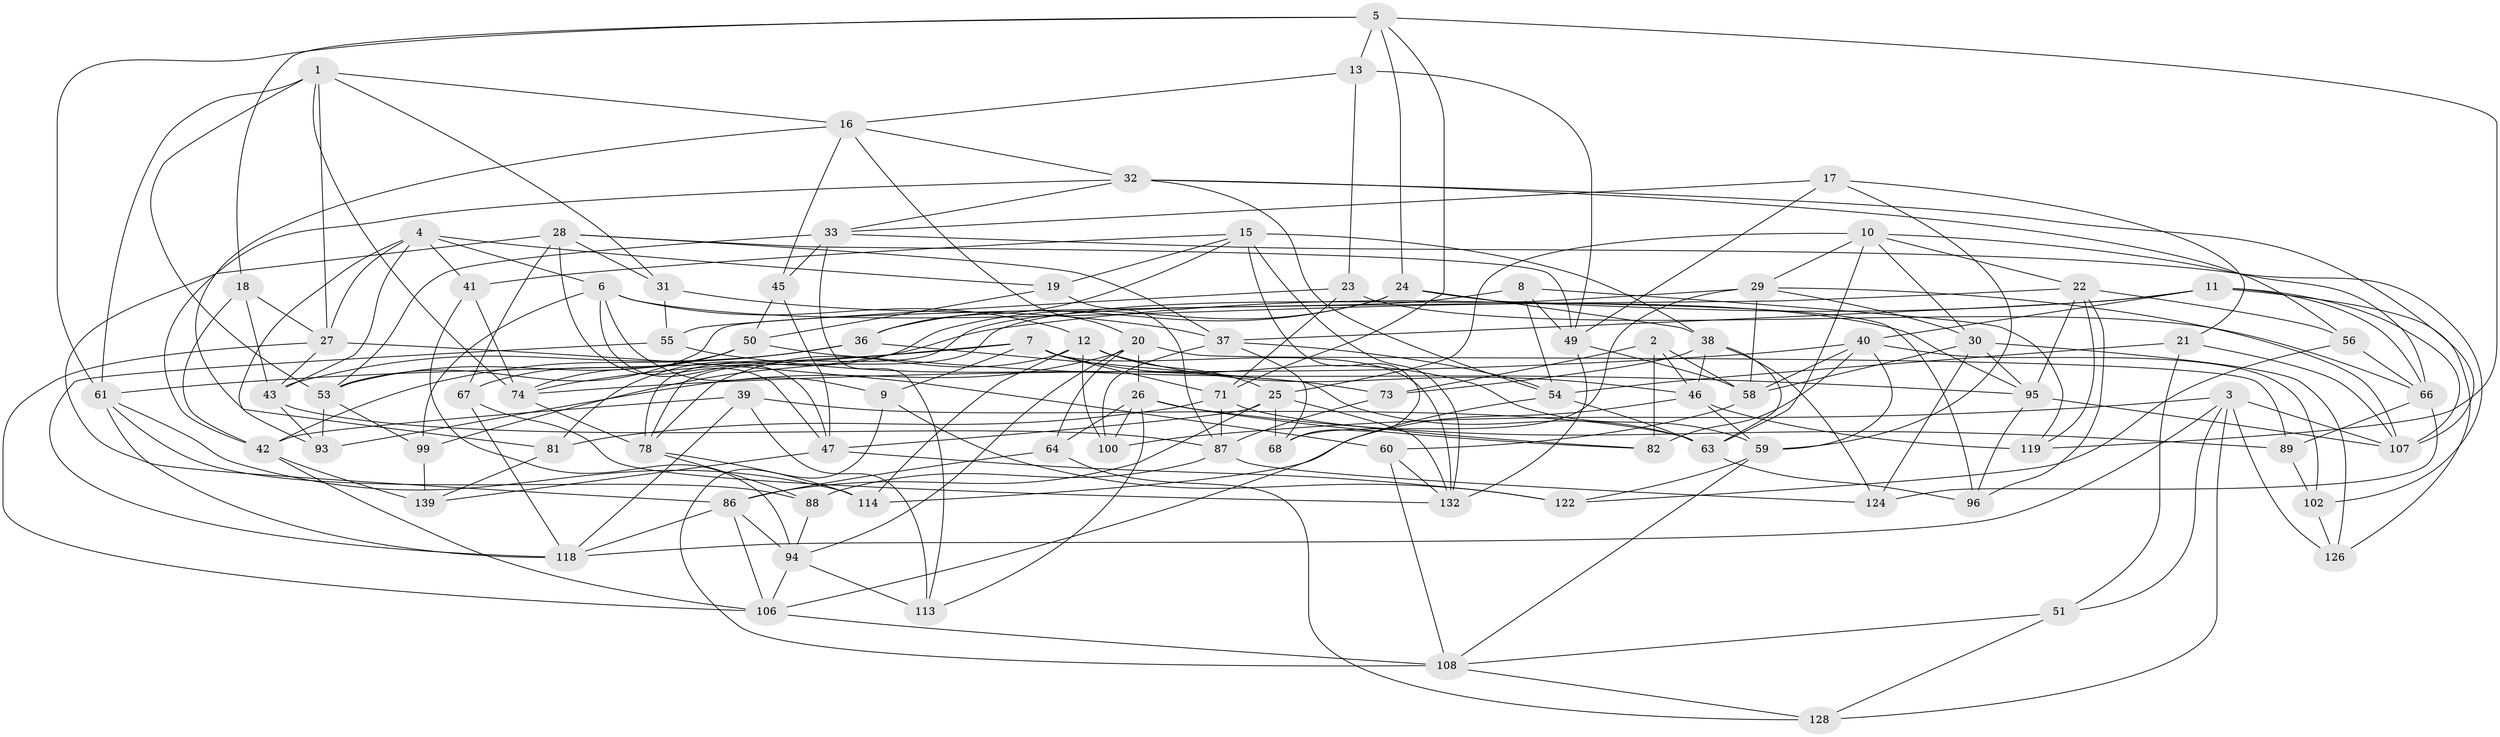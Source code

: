 // Generated by graph-tools (version 1.1) at 2025/24/03/03/25 07:24:28]
// undirected, 89 vertices, 228 edges
graph export_dot {
graph [start="1"]
  node [color=gray90,style=filled];
  1 [super="+14"];
  2;
  3 [super="+98"];
  4 [super="+112"];
  5 [super="+110"];
  6 [super="+35"];
  7 [super="+83"];
  8;
  9;
  10 [super="+34"];
  11 [super="+57"];
  12 [super="+116"];
  13;
  15 [super="+129"];
  16 [super="+48"];
  17;
  18;
  19;
  20 [super="+105"];
  21;
  22 [super="+72"];
  23;
  24 [super="+85"];
  25 [super="+123"];
  26 [super="+70"];
  27 [super="+90"];
  28 [super="+135"];
  29 [super="+92"];
  30 [super="+69"];
  31;
  32 [super="+103"];
  33 [super="+62"];
  36 [super="+115"];
  37 [super="+76"];
  38 [super="+44"];
  39;
  40 [super="+133"];
  41;
  42 [super="+65"];
  43 [super="+121"];
  45;
  46 [super="+97"];
  47 [super="+52"];
  49 [super="+75"];
  50 [super="+77"];
  51;
  53 [super="+101"];
  54 [super="+80"];
  55;
  56;
  58 [super="+120"];
  59 [super="+79"];
  60;
  61 [super="+117"];
  63 [super="+127"];
  64;
  66 [super="+138"];
  67;
  68;
  71 [super="+84"];
  73;
  74 [super="+140"];
  78 [super="+130"];
  81;
  82;
  86 [super="+91"];
  87 [super="+137"];
  88;
  89;
  93;
  94 [super="+134"];
  95 [super="+104"];
  96;
  99;
  100;
  102;
  106 [super="+109"];
  107 [super="+111"];
  108 [super="+125"];
  113;
  114;
  118 [super="+131"];
  119;
  122;
  124;
  126;
  128;
  132 [super="+136"];
  139;
  1 -- 74;
  1 -- 31;
  1 -- 27;
  1 -- 16;
  1 -- 61;
  1 -- 53;
  2 -- 73;
  2 -- 82;
  2 -- 58;
  2 -- 46;
  3 -- 100;
  3 -- 126;
  3 -- 51;
  3 -- 128;
  3 -- 118;
  3 -- 107;
  4 -- 19;
  4 -- 93;
  4 -- 6;
  4 -- 27;
  4 -- 41;
  4 -- 43;
  5 -- 71;
  5 -- 24;
  5 -- 61;
  5 -- 18;
  5 -- 13;
  5 -- 119;
  6 -- 99;
  6 -- 9;
  6 -- 12;
  6 -- 47;
  6 -- 95;
  7 -- 9;
  7 -- 74;
  7 -- 59;
  7 -- 132;
  7 -- 61;
  7 -- 71;
  8 -- 54;
  8 -- 119;
  8 -- 49;
  8 -- 78;
  9 -- 122;
  9 -- 108;
  10 -- 22;
  10 -- 66;
  10 -- 25;
  10 -- 29;
  10 -- 30;
  10 -- 63;
  11 -- 37;
  11 -- 99;
  11 -- 107;
  11 -- 66;
  11 -- 126;
  11 -- 40;
  12 -- 46;
  12 -- 100;
  12 -- 25;
  12 -- 114;
  12 -- 78;
  13 -- 16;
  13 -- 23;
  13 -- 49;
  15 -- 41;
  15 -- 68;
  15 -- 132;
  15 -- 19;
  15 -- 36;
  15 -- 38;
  16 -- 81;
  16 -- 20;
  16 -- 32;
  16 -- 45;
  17 -- 49;
  17 -- 59;
  17 -- 21;
  17 -- 33;
  18 -- 27;
  18 -- 42;
  18 -- 43;
  19 -- 87;
  19 -- 50;
  20 -- 94;
  20 -- 89;
  20 -- 64;
  20 -- 93;
  20 -- 26;
  21 -- 51;
  21 -- 107;
  21 -- 54;
  22 -- 95;
  22 -- 119;
  22 -- 56;
  22 -- 96;
  22 -- 53;
  23 -- 66;
  23 -- 55;
  23 -- 71;
  24 -- 36 [weight=2];
  24 -- 96;
  24 -- 81;
  24 -- 38;
  25 -- 68;
  25 -- 47;
  25 -- 86;
  25 -- 132;
  26 -- 100;
  26 -- 82;
  26 -- 89;
  26 -- 64;
  26 -- 113;
  27 -- 106;
  27 -- 60;
  27 -- 43;
  28 -- 67;
  28 -- 49;
  28 -- 37;
  28 -- 31;
  28 -- 47;
  28 -- 86;
  29 -- 58;
  29 -- 30;
  29 -- 78;
  29 -- 68;
  29 -- 107;
  30 -- 126;
  30 -- 58;
  30 -- 124;
  30 -- 95;
  31 -- 55;
  31 -- 37;
  32 -- 107;
  32 -- 42;
  32 -- 33;
  32 -- 56;
  32 -- 54;
  33 -- 113;
  33 -- 102;
  33 -- 45;
  33 -- 53;
  36 -- 43;
  36 -- 42;
  36 -- 63;
  37 -- 100;
  37 -- 68;
  37 -- 54;
  38 -- 124;
  38 -- 73;
  38 -- 46;
  38 -- 63;
  39 -- 118;
  39 -- 113;
  39 -- 63;
  39 -- 42;
  40 -- 102;
  40 -- 82;
  40 -- 58;
  40 -- 59;
  40 -- 74;
  41 -- 74;
  41 -- 94;
  42 -- 139;
  42 -- 106;
  43 -- 87;
  43 -- 93;
  45 -- 47;
  45 -- 50;
  46 -- 119;
  46 -- 114;
  46 -- 59;
  47 -- 122;
  47 -- 139;
  49 -- 58;
  49 -- 132;
  50 -- 95;
  50 -- 74;
  50 -- 67;
  50 -- 53;
  51 -- 108;
  51 -- 128;
  53 -- 99;
  53 -- 93;
  54 -- 63;
  54 -- 106;
  55 -- 73;
  55 -- 118;
  56 -- 66;
  56 -- 122;
  58 -- 60;
  59 -- 122;
  59 -- 108;
  60 -- 108;
  60 -- 132;
  61 -- 118;
  61 -- 88;
  61 -- 114;
  63 -- 96;
  64 -- 128;
  64 -- 86;
  66 -- 124;
  66 -- 89;
  67 -- 118;
  67 -- 132;
  71 -- 82;
  71 -- 87;
  71 -- 81;
  73 -- 87;
  74 -- 78;
  78 -- 88;
  78 -- 114;
  81 -- 139;
  86 -- 94;
  86 -- 118;
  86 -- 106;
  87 -- 88;
  87 -- 124;
  88 -- 94;
  89 -- 102;
  94 -- 113;
  94 -- 106;
  95 -- 96;
  95 -- 107;
  99 -- 139;
  102 -- 126;
  106 -- 108;
  108 -- 128;
}
